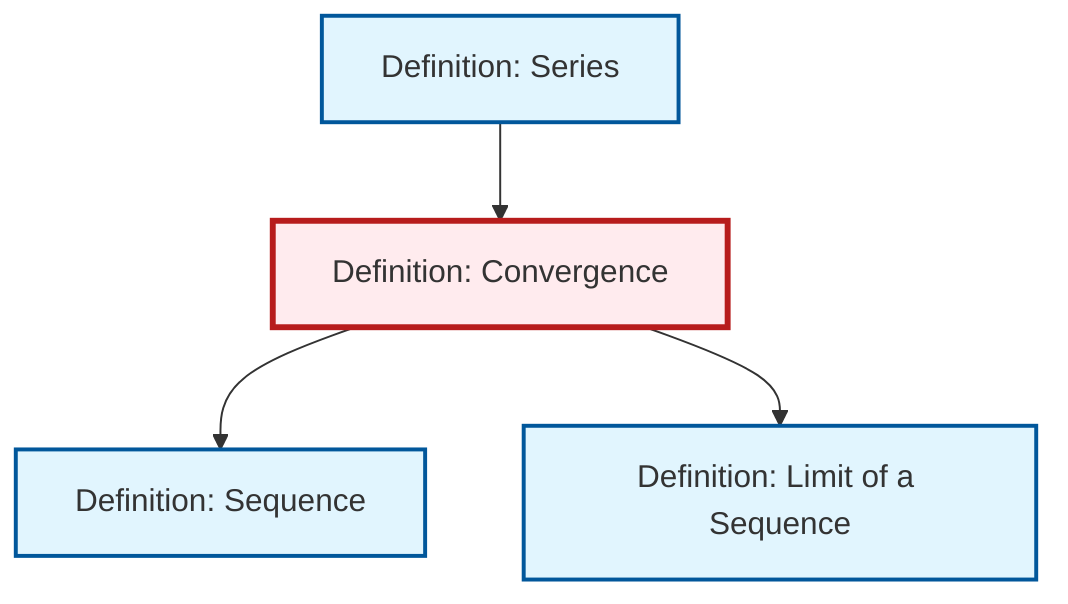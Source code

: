 graph TD
    classDef definition fill:#e1f5fe,stroke:#01579b,stroke-width:2px
    classDef theorem fill:#f3e5f5,stroke:#4a148c,stroke-width:2px
    classDef axiom fill:#fff3e0,stroke:#e65100,stroke-width:2px
    classDef example fill:#e8f5e9,stroke:#1b5e20,stroke-width:2px
    classDef current fill:#ffebee,stroke:#b71c1c,stroke-width:3px
    def-series["Definition: Series"]:::definition
    def-convergence["Definition: Convergence"]:::definition
    def-limit["Definition: Limit of a Sequence"]:::definition
    def-sequence["Definition: Sequence"]:::definition
    def-convergence --> def-sequence
    def-series --> def-convergence
    def-convergence --> def-limit
    class def-convergence current